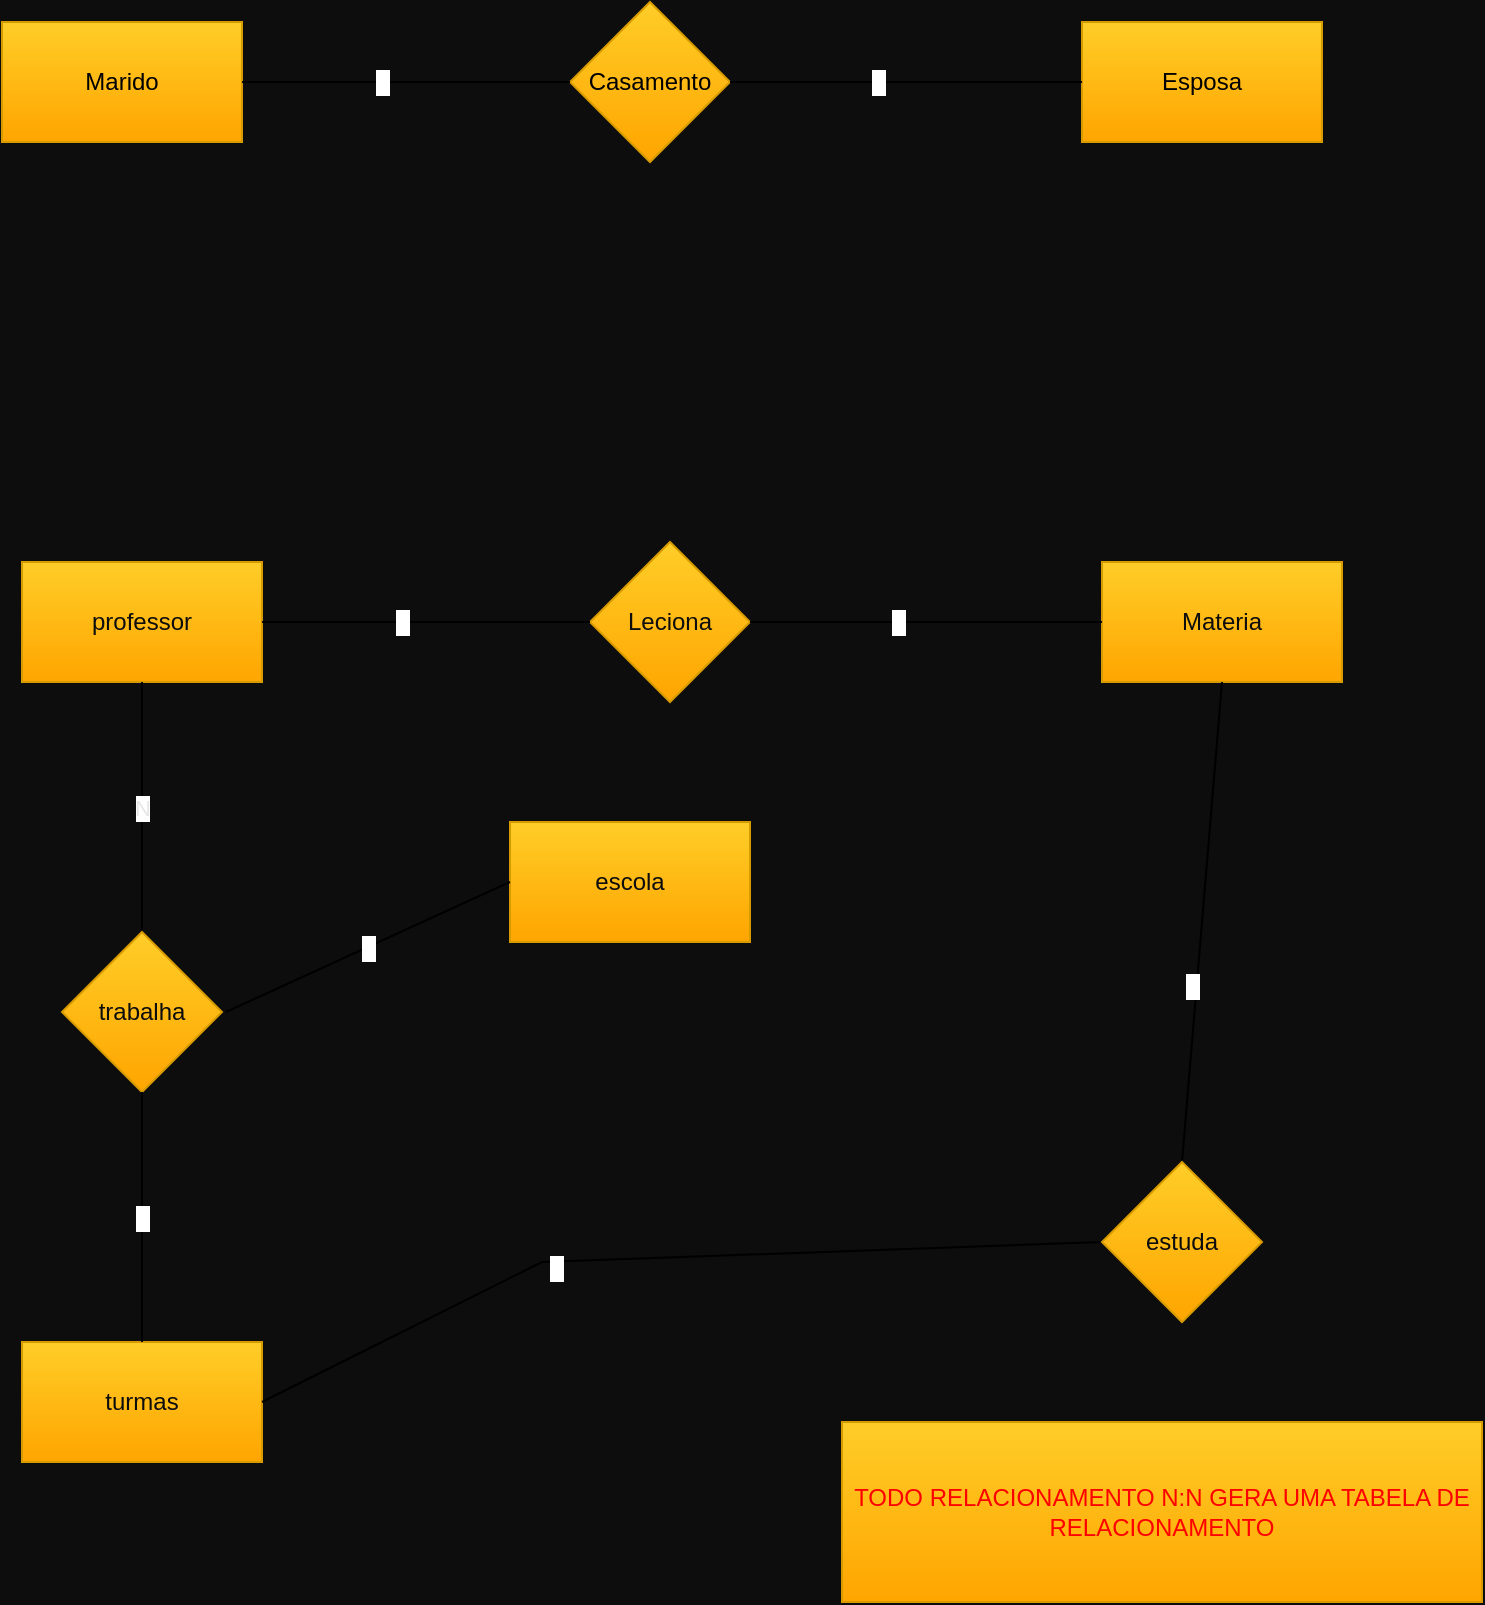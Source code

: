 <mxfile version="20.8.3" type="github">
  <diagram id="aXc0SQ22_4Ri2mvuivqb" name="Página-1">
    <mxGraphModel dx="686" dy="820" grid="1" gridSize="10" guides="1" tooltips="1" connect="1" arrows="1" fold="1" page="1" pageScale="1" pageWidth="827" pageHeight="1169" background="#0D0D0D" math="0" shadow="0">
      <root>
        <mxCell id="0" />
        <mxCell id="1" parent="0" />
        <mxCell id="5Kh7fFKCGeCZ-haFZtx0-1" value="Marido" style="rounded=0;whiteSpace=wrap;html=1;fillColor=#ffcd28;strokeColor=#d79b00;gradientColor=#ffa500;" vertex="1" parent="1">
          <mxGeometry x="90" y="180" width="120" height="60" as="geometry" />
        </mxCell>
        <mxCell id="5Kh7fFKCGeCZ-haFZtx0-2" value="Esposa" style="rounded=0;whiteSpace=wrap;html=1;fillColor=#ffcd28;strokeColor=#d79b00;gradientColor=#ffa500;" vertex="1" parent="1">
          <mxGeometry x="630" y="180" width="120" height="60" as="geometry" />
        </mxCell>
        <mxCell id="5Kh7fFKCGeCZ-haFZtx0-3" value="Casamento" style="rhombus;whiteSpace=wrap;html=1;fillColor=#ffcd28;strokeColor=#d79b00;gradientColor=#ffa500;" vertex="1" parent="1">
          <mxGeometry x="374" y="170" width="80" height="80" as="geometry" />
        </mxCell>
        <mxCell id="5Kh7fFKCGeCZ-haFZtx0-16" value="" style="endArrow=none;html=1;rounded=0;fontColor=#0D0D0D;entryX=0;entryY=0.5;entryDx=0;entryDy=0;exitX=1;exitY=0.5;exitDx=0;exitDy=0;" edge="1" parent="1" source="5Kh7fFKCGeCZ-haFZtx0-3" target="5Kh7fFKCGeCZ-haFZtx0-2">
          <mxGeometry width="50" height="50" relative="1" as="geometry">
            <mxPoint x="520" y="510" as="sourcePoint" />
            <mxPoint x="570" y="460" as="targetPoint" />
            <Array as="points" />
          </mxGeometry>
        </mxCell>
        <mxCell id="5Kh7fFKCGeCZ-haFZtx0-20" value="1" style="edgeLabel;html=1;align=center;verticalAlign=middle;resizable=0;points=[];fontColor=#FFFFFF;" vertex="1" connectable="0" parent="5Kh7fFKCGeCZ-haFZtx0-16">
          <mxGeometry x="-0.159" relative="1" as="geometry">
            <mxPoint as="offset" />
          </mxGeometry>
        </mxCell>
        <mxCell id="5Kh7fFKCGeCZ-haFZtx0-17" value="" style="endArrow=none;html=1;rounded=0;fontColor=#0D0D0D;entryX=0;entryY=0.5;entryDx=0;entryDy=0;exitX=1;exitY=0.5;exitDx=0;exitDy=0;" edge="1" parent="1" source="5Kh7fFKCGeCZ-haFZtx0-1" target="5Kh7fFKCGeCZ-haFZtx0-3">
          <mxGeometry width="50" height="50" relative="1" as="geometry">
            <mxPoint x="520" y="510" as="sourcePoint" />
            <mxPoint x="570" y="460" as="targetPoint" />
            <Array as="points" />
          </mxGeometry>
        </mxCell>
        <mxCell id="5Kh7fFKCGeCZ-haFZtx0-19" value="1" style="edgeLabel;html=1;align=center;verticalAlign=middle;resizable=0;points=[];fontColor=#FFFFFF;" vertex="1" connectable="0" parent="5Kh7fFKCGeCZ-haFZtx0-17">
          <mxGeometry x="-0.146" relative="1" as="geometry">
            <mxPoint as="offset" />
          </mxGeometry>
        </mxCell>
        <mxCell id="5Kh7fFKCGeCZ-haFZtx0-24" value="professor" style="rounded=0;whiteSpace=wrap;html=1;fillColor=#ffcd28;strokeColor=#d79b00;gradientColor=#ffa500;fontColor=#0D0D0D;" vertex="1" parent="1">
          <mxGeometry x="100" y="450" width="120" height="60" as="geometry" />
        </mxCell>
        <mxCell id="5Kh7fFKCGeCZ-haFZtx0-25" value="Materia" style="rounded=0;whiteSpace=wrap;html=1;fillColor=#ffcd28;strokeColor=#d79b00;gradientColor=#ffa500;fontColor=#0D0D0D;" vertex="1" parent="1">
          <mxGeometry x="640" y="450" width="120" height="60" as="geometry" />
        </mxCell>
        <mxCell id="5Kh7fFKCGeCZ-haFZtx0-26" value="Leciona" style="rhombus;whiteSpace=wrap;html=1;fillColor=#ffcd28;strokeColor=#d79b00;gradientColor=#ffa500;fontColor=#0D0D0D;" vertex="1" parent="1">
          <mxGeometry x="384" y="440" width="80" height="80" as="geometry" />
        </mxCell>
        <mxCell id="5Kh7fFKCGeCZ-haFZtx0-27" value="" style="endArrow=none;html=1;rounded=0;fontColor=#0D0D0D;entryX=0;entryY=0.5;entryDx=0;entryDy=0;exitX=1;exitY=0.5;exitDx=0;exitDy=0;" edge="1" parent="1" source="5Kh7fFKCGeCZ-haFZtx0-26" target="5Kh7fFKCGeCZ-haFZtx0-25">
          <mxGeometry width="50" height="50" relative="1" as="geometry">
            <mxPoint x="530" y="780" as="sourcePoint" />
            <mxPoint x="580" y="730" as="targetPoint" />
            <Array as="points" />
          </mxGeometry>
        </mxCell>
        <mxCell id="5Kh7fFKCGeCZ-haFZtx0-28" value="N" style="edgeLabel;html=1;align=center;verticalAlign=middle;resizable=0;points=[];fontColor=#FFFFFF;" vertex="1" connectable="0" parent="5Kh7fFKCGeCZ-haFZtx0-27">
          <mxGeometry x="-0.159" relative="1" as="geometry">
            <mxPoint as="offset" />
          </mxGeometry>
        </mxCell>
        <mxCell id="5Kh7fFKCGeCZ-haFZtx0-29" value="" style="endArrow=none;html=1;rounded=0;fontColor=#0D0D0D;entryX=0;entryY=0.5;entryDx=0;entryDy=0;exitX=1;exitY=0.5;exitDx=0;exitDy=0;" edge="1" parent="1" source="5Kh7fFKCGeCZ-haFZtx0-24" target="5Kh7fFKCGeCZ-haFZtx0-26">
          <mxGeometry width="50" height="50" relative="1" as="geometry">
            <mxPoint x="530" y="780" as="sourcePoint" />
            <mxPoint x="580" y="730" as="targetPoint" />
            <Array as="points" />
          </mxGeometry>
        </mxCell>
        <mxCell id="5Kh7fFKCGeCZ-haFZtx0-30" value="1&lt;br&gt;" style="edgeLabel;html=1;align=center;verticalAlign=middle;resizable=0;points=[];fontColor=#FFFFFF;" vertex="1" connectable="0" parent="5Kh7fFKCGeCZ-haFZtx0-29">
          <mxGeometry x="-0.146" relative="1" as="geometry">
            <mxPoint as="offset" />
          </mxGeometry>
        </mxCell>
        <mxCell id="5Kh7fFKCGeCZ-haFZtx0-45" value="TODO RELACIONAMENTO N:N GERA UMA TABELA DE RELACIONAMENTO" style="text;strokeColor=#d79b00;align=center;fillColor=#ffcd28;html=1;verticalAlign=middle;whiteSpace=wrap;rounded=0;gradientColor=#ffa500;fontColor=#FF0000;" vertex="1" parent="1">
          <mxGeometry x="510" y="880" width="320" height="90" as="geometry" />
        </mxCell>
        <mxCell id="5Kh7fFKCGeCZ-haFZtx0-47" value="N" style="endArrow=none;html=1;rounded=0;fontColor=#E6E6E6;entryX=0.5;entryY=1;entryDx=0;entryDy=0;startArrow=none;" edge="1" parent="1" source="5Kh7fFKCGeCZ-haFZtx0-51" target="5Kh7fFKCGeCZ-haFZtx0-24">
          <mxGeometry width="50" height="50" relative="1" as="geometry">
            <mxPoint x="160" y="620" as="sourcePoint" />
            <mxPoint x="185" y="560" as="targetPoint" />
            <Array as="points" />
          </mxGeometry>
        </mxCell>
        <mxCell id="5Kh7fFKCGeCZ-haFZtx0-49" value="turmas" style="whiteSpace=wrap;html=1;fillColor=#ffcd28;gradientColor=#ffa500;strokeColor=#d79b00;fontColor=#0D0D0D;" vertex="1" parent="1">
          <mxGeometry x="100" y="840" width="120" height="60" as="geometry" />
        </mxCell>
        <mxCell id="5Kh7fFKCGeCZ-haFZtx0-51" value="trabalha" style="rhombus;whiteSpace=wrap;html=1;fillColor=#ffcd28;gradientColor=#ffa500;strokeColor=#d79b00;fontColor=#0D0D0D;" vertex="1" parent="1">
          <mxGeometry x="120" y="635" width="80" height="80" as="geometry" />
        </mxCell>
        <mxCell id="5Kh7fFKCGeCZ-haFZtx0-53" value="N" style="endArrow=none;html=1;rounded=0;fontColor=#FFFFFF;entryX=0.5;entryY=1;entryDx=0;entryDy=0;" edge="1" parent="1" source="5Kh7fFKCGeCZ-haFZtx0-49" target="5Kh7fFKCGeCZ-haFZtx0-51">
          <mxGeometry width="50" height="50" relative="1" as="geometry">
            <mxPoint x="630" y="640" as="sourcePoint" />
            <mxPoint x="680" y="590" as="targetPoint" />
          </mxGeometry>
        </mxCell>
        <mxCell id="5Kh7fFKCGeCZ-haFZtx0-62" value="escola" style="rounded=0;whiteSpace=wrap;html=1;fillColor=#ffcd28;gradientColor=#ffa500;strokeColor=#d79b00;fontColor=#0D0D0D;" vertex="1" parent="1">
          <mxGeometry x="344" y="580" width="120" height="60" as="geometry" />
        </mxCell>
        <mxCell id="5Kh7fFKCGeCZ-haFZtx0-63" value="N" style="endArrow=none;html=1;rounded=0;fontColor=#FFFFFF;exitX=1;exitY=0.5;exitDx=0;exitDy=0;entryX=0;entryY=0.5;entryDx=0;entryDy=0;" edge="1" parent="1" target="5Kh7fFKCGeCZ-haFZtx0-62">
          <mxGeometry width="50" height="50" relative="1" as="geometry">
            <mxPoint x="202" y="675" as="sourcePoint" />
            <mxPoint x="346" y="675" as="targetPoint" />
          </mxGeometry>
        </mxCell>
        <mxCell id="5Kh7fFKCGeCZ-haFZtx0-64" value="" style="endArrow=none;html=1;rounded=0;fontColor=#0D0D0D;exitX=1;exitY=0.5;exitDx=0;exitDy=0;entryX=0.5;entryY=1;entryDx=0;entryDy=0;" edge="1" parent="1" source="5Kh7fFKCGeCZ-haFZtx0-49" target="5Kh7fFKCGeCZ-haFZtx0-25">
          <mxGeometry width="50" height="50" relative="1" as="geometry">
            <mxPoint x="450" y="620" as="sourcePoint" />
            <mxPoint x="500" y="570" as="targetPoint" />
            <Array as="points">
              <mxPoint x="360" y="800" />
              <mxPoint x="640" y="790" />
              <mxPoint x="680" y="750" />
            </Array>
          </mxGeometry>
        </mxCell>
        <mxCell id="5Kh7fFKCGeCZ-haFZtx0-67" value="N" style="edgeLabel;html=1;align=center;verticalAlign=middle;resizable=0;points=[];fontColor=#FFFFFF;" vertex="1" connectable="0" parent="5Kh7fFKCGeCZ-haFZtx0-64">
          <mxGeometry x="0.585" y="3" relative="1" as="geometry">
            <mxPoint as="offset" />
          </mxGeometry>
        </mxCell>
        <mxCell id="5Kh7fFKCGeCZ-haFZtx0-69" value="N" style="edgeLabel;html=1;align=center;verticalAlign=middle;resizable=0;points=[];fontColor=#FFFFFF;" vertex="1" connectable="0" parent="5Kh7fFKCGeCZ-haFZtx0-64">
          <mxGeometry x="-0.554" y="-3" relative="1" as="geometry">
            <mxPoint as="offset" />
          </mxGeometry>
        </mxCell>
        <mxCell id="5Kh7fFKCGeCZ-haFZtx0-65" value="&lt;font color=&quot;#0d0d0d&quot;&gt;estuda&lt;/font&gt;" style="rhombus;whiteSpace=wrap;html=1;fillColor=#ffcd28;gradientColor=#ffa500;strokeColor=#d79b00;" vertex="1" parent="1">
          <mxGeometry x="640" y="750" width="80" height="80" as="geometry" />
        </mxCell>
      </root>
    </mxGraphModel>
  </diagram>
</mxfile>
